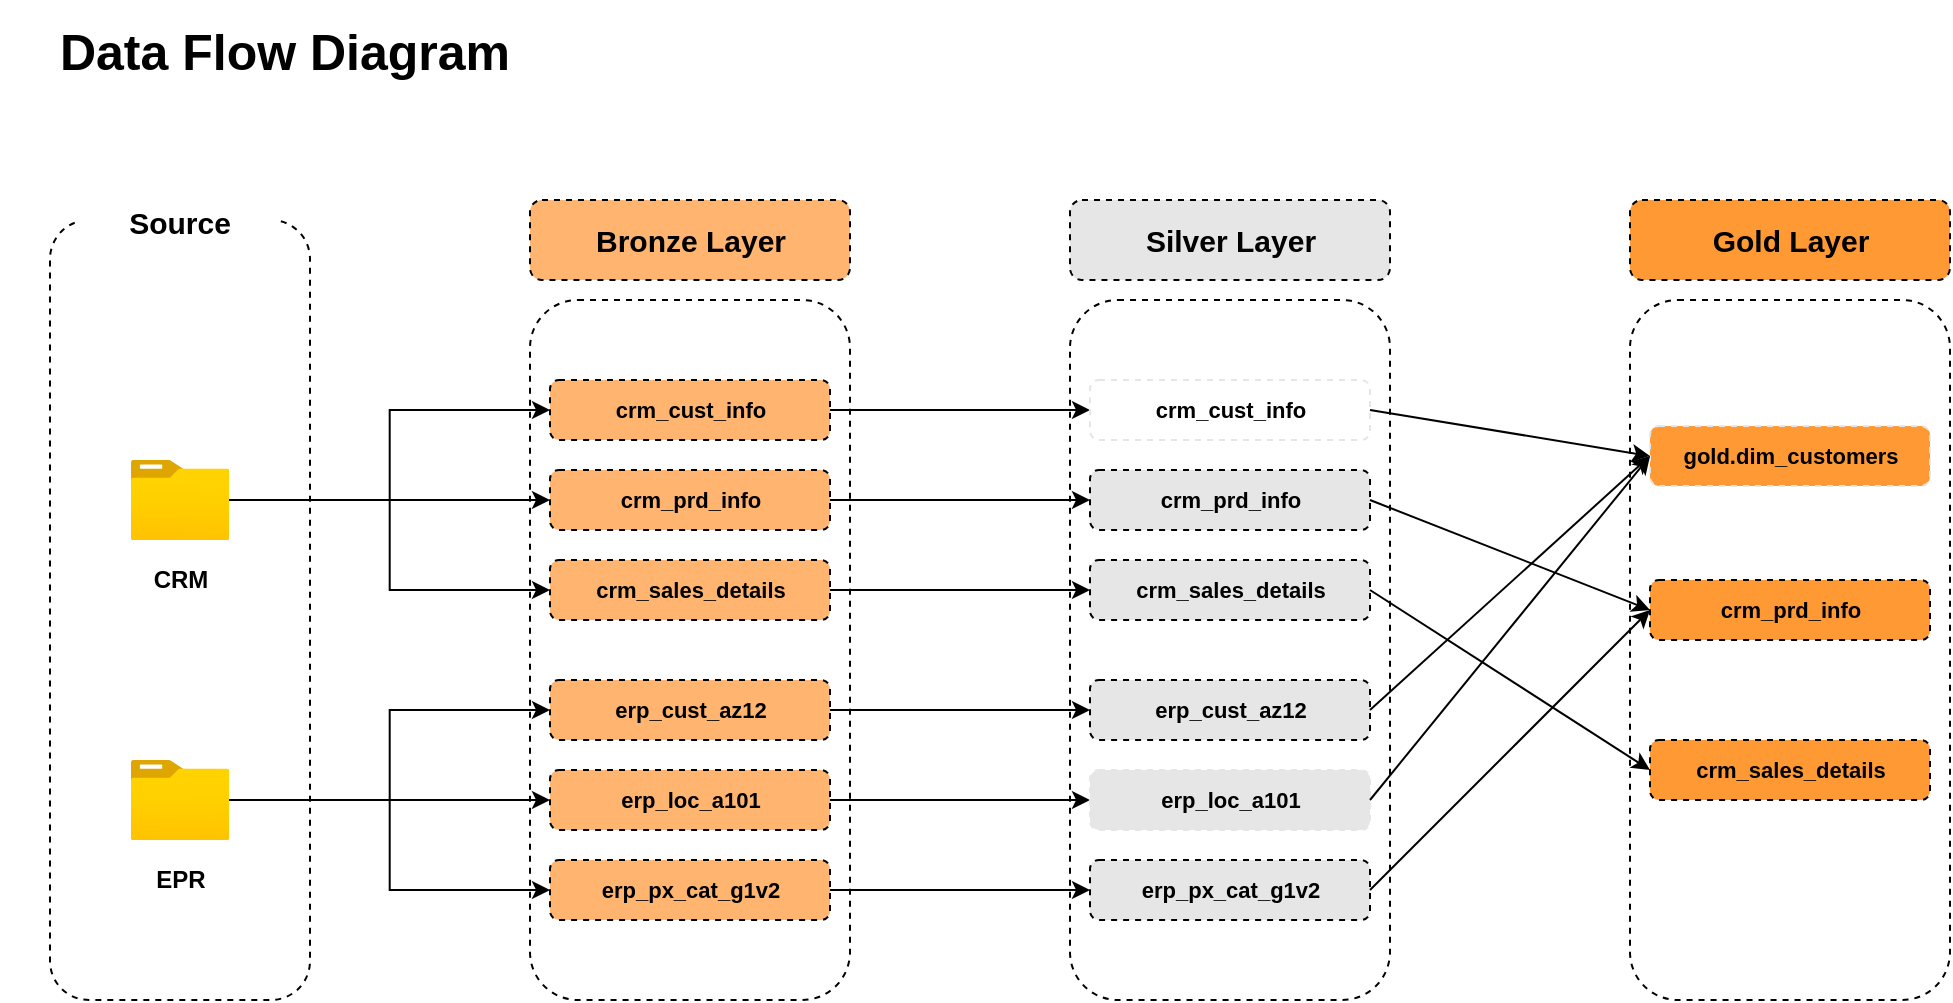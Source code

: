 <mxfile version="28.0.6">
  <diagram name="Page-1" id="S_NLocqx6ZLZZiYWqZ6H">
    <mxGraphModel dx="1028" dy="611" grid="1" gridSize="10" guides="1" tooltips="1" connect="1" arrows="1" fold="1" page="1" pageScale="1" pageWidth="850" pageHeight="1100" math="0" shadow="0">
      <root>
        <mxCell id="0" />
        <mxCell id="1" parent="0" />
        <mxCell id="zRd1dK53IkHXHY7G26Ma-2" value="" style="rounded=1;whiteSpace=wrap;html=1;fillColor=none;strokeColor=default;dashed=1;" parent="1" vertex="1">
          <mxGeometry x="80" y="160" width="130" height="390" as="geometry" />
        </mxCell>
        <mxCell id="zRd1dK53IkHXHY7G26Ma-3" value="Source" style="rounded=0;whiteSpace=wrap;html=1;strokeColor=none;fontStyle=1;fontSize=15;" parent="1" vertex="1">
          <mxGeometry x="95" y="146" width="100" height="30" as="geometry" />
        </mxCell>
        <mxCell id="zRd1dK53IkHXHY7G26Ma-16" style="edgeStyle=orthogonalEdgeStyle;rounded=0;orthogonalLoop=1;jettySize=auto;html=1;entryX=0;entryY=0.5;entryDx=0;entryDy=0;" parent="1" source="zRd1dK53IkHXHY7G26Ma-4" target="zRd1dK53IkHXHY7G26Ma-11" edge="1">
          <mxGeometry relative="1" as="geometry" />
        </mxCell>
        <mxCell id="zRd1dK53IkHXHY7G26Ma-17" style="edgeStyle=orthogonalEdgeStyle;rounded=0;orthogonalLoop=1;jettySize=auto;html=1;entryX=0;entryY=0.5;entryDx=0;entryDy=0;" parent="1" source="zRd1dK53IkHXHY7G26Ma-4" target="zRd1dK53IkHXHY7G26Ma-10" edge="1">
          <mxGeometry relative="1" as="geometry" />
        </mxCell>
        <mxCell id="zRd1dK53IkHXHY7G26Ma-18" style="edgeStyle=orthogonalEdgeStyle;rounded=0;orthogonalLoop=1;jettySize=auto;html=1;entryX=0;entryY=0.5;entryDx=0;entryDy=0;" parent="1" source="zRd1dK53IkHXHY7G26Ma-4" target="zRd1dK53IkHXHY7G26Ma-12" edge="1">
          <mxGeometry relative="1" as="geometry" />
        </mxCell>
        <mxCell id="zRd1dK53IkHXHY7G26Ma-4" value="" style="image;aspect=fixed;html=1;points=[];align=center;fontSize=12;image=img/lib/azure2/general/Folder_Blank.svg;" parent="1" vertex="1">
          <mxGeometry x="120.37" y="280" width="49.29" height="40" as="geometry" />
        </mxCell>
        <mxCell id="zRd1dK53IkHXHY7G26Ma-5" value="CRM" style="rounded=0;whiteSpace=wrap;html=1;strokeColor=none;fontStyle=1;fontSize=12;" parent="1" vertex="1">
          <mxGeometry x="112.51" y="330" width="65" height="20" as="geometry" />
        </mxCell>
        <mxCell id="zRd1dK53IkHXHY7G26Ma-19" style="edgeStyle=orthogonalEdgeStyle;rounded=0;orthogonalLoop=1;jettySize=auto;html=1;entryX=0;entryY=0.5;entryDx=0;entryDy=0;" parent="1" source="zRd1dK53IkHXHY7G26Ma-6" target="zRd1dK53IkHXHY7G26Ma-14" edge="1">
          <mxGeometry relative="1" as="geometry" />
        </mxCell>
        <mxCell id="zRd1dK53IkHXHY7G26Ma-20" style="edgeStyle=orthogonalEdgeStyle;rounded=0;orthogonalLoop=1;jettySize=auto;html=1;entryX=0;entryY=0.5;entryDx=0;entryDy=0;" parent="1" source="zRd1dK53IkHXHY7G26Ma-6" target="zRd1dK53IkHXHY7G26Ma-13" edge="1">
          <mxGeometry relative="1" as="geometry" />
        </mxCell>
        <mxCell id="zRd1dK53IkHXHY7G26Ma-21" style="edgeStyle=orthogonalEdgeStyle;rounded=0;orthogonalLoop=1;jettySize=auto;html=1;entryX=0;entryY=0.5;entryDx=0;entryDy=0;" parent="1" source="zRd1dK53IkHXHY7G26Ma-6" target="zRd1dK53IkHXHY7G26Ma-15" edge="1">
          <mxGeometry relative="1" as="geometry" />
        </mxCell>
        <mxCell id="zRd1dK53IkHXHY7G26Ma-6" value="" style="image;aspect=fixed;html=1;points=[];align=center;fontSize=12;image=img/lib/azure2/general/Folder_Blank.svg;" parent="1" vertex="1">
          <mxGeometry x="120.36" y="430" width="49.29" height="40" as="geometry" />
        </mxCell>
        <mxCell id="zRd1dK53IkHXHY7G26Ma-7" value="EPR" style="rounded=0;whiteSpace=wrap;html=1;strokeColor=none;fontStyle=1;fontSize=12;" parent="1" vertex="1">
          <mxGeometry x="112.5" y="480" width="65" height="20" as="geometry" />
        </mxCell>
        <mxCell id="zRd1dK53IkHXHY7G26Ma-8" value="" style="rounded=1;whiteSpace=wrap;html=1;dashed=1;fillColor=none;" parent="1" vertex="1">
          <mxGeometry x="320" y="200" width="160" height="350" as="geometry" />
        </mxCell>
        <mxCell id="zRd1dK53IkHXHY7G26Ma-9" value="Bronze Layer" style="rounded=1;html=1;dashed=1;fontStyle=1;fontSize=15;fillColor=#FFB570;fontColor=#000000;" parent="1" vertex="1">
          <mxGeometry x="320" y="150" width="160" height="40" as="geometry" />
        </mxCell>
        <mxCell id="gFEdXhWNWUbsvjmmdxZa-9" style="edgeStyle=orthogonalEdgeStyle;rounded=0;orthogonalLoop=1;jettySize=auto;html=1;entryX=0;entryY=0.5;entryDx=0;entryDy=0;" parent="1" source="zRd1dK53IkHXHY7G26Ma-10" target="gFEdXhWNWUbsvjmmdxZa-3" edge="1">
          <mxGeometry relative="1" as="geometry" />
        </mxCell>
        <mxCell id="zRd1dK53IkHXHY7G26Ma-10" value="crm_cust_info" style="rounded=1;html=1;dashed=1;fontStyle=1;fontSize=11;fillColor=#FFB570;fontColor=#000000;" parent="1" vertex="1">
          <mxGeometry x="330" y="240" width="140" height="30" as="geometry" />
        </mxCell>
        <mxCell id="gFEdXhWNWUbsvjmmdxZa-10" style="edgeStyle=orthogonalEdgeStyle;rounded=0;orthogonalLoop=1;jettySize=auto;html=1;entryX=0;entryY=0.5;entryDx=0;entryDy=0;" parent="1" source="zRd1dK53IkHXHY7G26Ma-11" target="gFEdXhWNWUbsvjmmdxZa-4" edge="1">
          <mxGeometry relative="1" as="geometry" />
        </mxCell>
        <mxCell id="zRd1dK53IkHXHY7G26Ma-11" value="crm_prd_info" style="rounded=1;html=1;dashed=1;fontStyle=1;fontSize=11;fillColor=#FFB570;fontColor=#000000;" parent="1" vertex="1">
          <mxGeometry x="330" y="285" width="140" height="30" as="geometry" />
        </mxCell>
        <mxCell id="gFEdXhWNWUbsvjmmdxZa-11" style="edgeStyle=orthogonalEdgeStyle;rounded=0;orthogonalLoop=1;jettySize=auto;html=1;" parent="1" source="zRd1dK53IkHXHY7G26Ma-12" target="gFEdXhWNWUbsvjmmdxZa-5" edge="1">
          <mxGeometry relative="1" as="geometry" />
        </mxCell>
        <mxCell id="zRd1dK53IkHXHY7G26Ma-12" value="crm_sales_details" style="rounded=1;html=1;dashed=1;fontStyle=1;fontSize=11;fillColor=#FFB570;fontColor=#000000;" parent="1" vertex="1">
          <mxGeometry x="330" y="330" width="140" height="30" as="geometry" />
        </mxCell>
        <mxCell id="gFEdXhWNWUbsvjmmdxZa-12" style="edgeStyle=orthogonalEdgeStyle;rounded=0;orthogonalLoop=1;jettySize=auto;html=1;entryX=0;entryY=0.5;entryDx=0;entryDy=0;" parent="1" source="zRd1dK53IkHXHY7G26Ma-13" target="gFEdXhWNWUbsvjmmdxZa-6" edge="1">
          <mxGeometry relative="1" as="geometry" />
        </mxCell>
        <mxCell id="zRd1dK53IkHXHY7G26Ma-13" value="erp_cust_az12" style="rounded=1;html=1;dashed=1;fontStyle=1;fontSize=11;fillColor=#FFB570;fontColor=#000000;" parent="1" vertex="1">
          <mxGeometry x="330" y="390" width="140" height="30" as="geometry" />
        </mxCell>
        <mxCell id="gFEdXhWNWUbsvjmmdxZa-13" style="edgeStyle=orthogonalEdgeStyle;rounded=0;orthogonalLoop=1;jettySize=auto;html=1;entryX=0;entryY=0.5;entryDx=0;entryDy=0;" parent="1" source="zRd1dK53IkHXHY7G26Ma-14" target="gFEdXhWNWUbsvjmmdxZa-7" edge="1">
          <mxGeometry relative="1" as="geometry" />
        </mxCell>
        <mxCell id="zRd1dK53IkHXHY7G26Ma-14" value="erp_loc_a101" style="rounded=1;html=1;dashed=1;fontStyle=1;fontSize=11;fillColor=#FFB570;fontColor=#000000;" parent="1" vertex="1">
          <mxGeometry x="330" y="435" width="140" height="30" as="geometry" />
        </mxCell>
        <mxCell id="gFEdXhWNWUbsvjmmdxZa-14" style="edgeStyle=orthogonalEdgeStyle;rounded=0;orthogonalLoop=1;jettySize=auto;html=1;entryX=0;entryY=0.5;entryDx=0;entryDy=0;" parent="1" source="zRd1dK53IkHXHY7G26Ma-15" target="gFEdXhWNWUbsvjmmdxZa-8" edge="1">
          <mxGeometry relative="1" as="geometry" />
        </mxCell>
        <mxCell id="zRd1dK53IkHXHY7G26Ma-15" value="erp_px_cat_g1v2" style="rounded=1;html=1;dashed=1;fontStyle=1;fontSize=11;fillColor=#FFB570;fontColor=#000000;" parent="1" vertex="1">
          <mxGeometry x="330" y="480" width="140" height="30" as="geometry" />
        </mxCell>
        <mxCell id="zRd1dK53IkHXHY7G26Ma-22" value="Data Flow Diagram" style="text;html=1;align=center;verticalAlign=middle;whiteSpace=wrap;rounded=0;fontStyle=1;fontSize=25;" parent="1" vertex="1">
          <mxGeometry x="55" y="50" width="285" height="50" as="geometry" />
        </mxCell>
        <mxCell id="gFEdXhWNWUbsvjmmdxZa-1" value="" style="rounded=1;whiteSpace=wrap;html=1;dashed=1;fillColor=none;" parent="1" vertex="1">
          <mxGeometry x="590" y="200" width="160" height="350" as="geometry" />
        </mxCell>
        <mxCell id="gFEdXhWNWUbsvjmmdxZa-2" value="&lt;font style=&quot;color: rgb(0, 0, 0);&quot;&gt;Silver&lt;span style=&quot;background-color: transparent;&quot;&gt;&amp;nbsp;Layer&lt;/span&gt;&lt;/font&gt;" style="rounded=1;html=1;dashed=1;fontStyle=1;fontSize=15;fillColor=#E6E6E6;fontColor=#000000;" parent="1" vertex="1">
          <mxGeometry x="590" y="150" width="160" height="40" as="geometry" />
        </mxCell>
        <mxCell id="gFEdXhWNWUbsvjmmdxZa-3" value="crm_cust_info" style="rounded=1;html=1;dashed=1;fontStyle=1;fontSize=11;fillColor=#FFFFFF;fontColor=#000000;strokeColor=#E6E6E6;" parent="1" vertex="1">
          <mxGeometry x="600" y="240" width="140" height="30" as="geometry" />
        </mxCell>
        <mxCell id="gFEdXhWNWUbsvjmmdxZa-4" value="crm_prd_info" style="rounded=1;html=1;dashed=1;fontStyle=1;fontSize=11;fillColor=#E6E6E6;fontColor=#000000;" parent="1" vertex="1">
          <mxGeometry x="600" y="285" width="140" height="30" as="geometry" />
        </mxCell>
        <mxCell id="gFEdXhWNWUbsvjmmdxZa-5" value="crm_sales_details" style="rounded=1;html=1;dashed=1;fontStyle=1;fontSize=11;fillColor=#E6E6E6;fontColor=#000000;" parent="1" vertex="1">
          <mxGeometry x="600" y="330" width="140" height="30" as="geometry" />
        </mxCell>
        <mxCell id="gFEdXhWNWUbsvjmmdxZa-6" value="erp_cust_az12" style="rounded=1;html=1;dashed=1;fontStyle=1;fontSize=11;fillColor=#E6E6E6;fontColor=#000000;" parent="1" vertex="1">
          <mxGeometry x="600" y="390" width="140" height="30" as="geometry" />
        </mxCell>
        <mxCell id="gFEdXhWNWUbsvjmmdxZa-7" value="erp_loc_a101" style="rounded=1;html=1;dashed=1;fontStyle=1;fontSize=11;fillColor=#E6E6E6;fontColor=#000000;strokeColor=#E6E6E6;" parent="1" vertex="1">
          <mxGeometry x="600" y="435" width="140" height="30" as="geometry" />
        </mxCell>
        <mxCell id="gFEdXhWNWUbsvjmmdxZa-8" value="erp_px_cat_g1v2" style="rounded=1;html=1;dashed=1;fontStyle=1;fontSize=11;fillColor=#E6E6E6;fontColor=#000000;" parent="1" vertex="1">
          <mxGeometry x="600" y="480" width="140" height="30" as="geometry" />
        </mxCell>
        <mxCell id="EVbSga6ZJ_uvaq_gg7oQ-1" value="" style="rounded=1;whiteSpace=wrap;html=1;dashed=1;fillColor=none;" vertex="1" parent="1">
          <mxGeometry x="870" y="200" width="160" height="350" as="geometry" />
        </mxCell>
        <mxCell id="EVbSga6ZJ_uvaq_gg7oQ-2" value="&lt;font color=&quot;#000000&quot;&gt;Gold Layer&lt;/font&gt;" style="rounded=1;html=1;dashed=1;fontStyle=1;fontSize=15;fillColor=#FF9933;fontColor=#000000;" vertex="1" parent="1">
          <mxGeometry x="870" y="150" width="160" height="40" as="geometry" />
        </mxCell>
        <mxCell id="EVbSga6ZJ_uvaq_gg7oQ-3" value="gold.dim_customers" style="rounded=1;html=1;dashed=1;fontStyle=1;fontSize=11;fillColor=#FF9933;fontColor=#000000;strokeColor=#E6E6E6;" vertex="1" parent="1">
          <mxGeometry x="880" y="263" width="140" height="30" as="geometry" />
        </mxCell>
        <mxCell id="EVbSga6ZJ_uvaq_gg7oQ-4" value="crm_prd_info" style="rounded=1;html=1;dashed=1;fontStyle=1;fontSize=11;fillColor=#FF9933;fontColor=#000000;" vertex="1" parent="1">
          <mxGeometry x="880" y="340" width="140" height="30" as="geometry" />
        </mxCell>
        <mxCell id="EVbSga6ZJ_uvaq_gg7oQ-5" value="crm_sales_details" style="rounded=1;html=1;dashed=1;fontStyle=1;fontSize=11;fillColor=#FF9933;fontColor=#000000;" vertex="1" parent="1">
          <mxGeometry x="880" y="420" width="140" height="30" as="geometry" />
        </mxCell>
        <mxCell id="EVbSga6ZJ_uvaq_gg7oQ-11" value="" style="endArrow=classic;html=1;rounded=0;entryX=0;entryY=0.5;entryDx=0;entryDy=0;exitX=1;exitY=0.5;exitDx=0;exitDy=0;" edge="1" parent="1" source="gFEdXhWNWUbsvjmmdxZa-3" target="EVbSga6ZJ_uvaq_gg7oQ-3">
          <mxGeometry width="50" height="50" relative="1" as="geometry">
            <mxPoint x="530" y="330" as="sourcePoint" />
            <mxPoint x="580" y="280" as="targetPoint" />
          </mxGeometry>
        </mxCell>
        <mxCell id="EVbSga6ZJ_uvaq_gg7oQ-12" value="" style="endArrow=classic;html=1;rounded=0;entryX=0;entryY=0.5;entryDx=0;entryDy=0;exitX=1;exitY=0.5;exitDx=0;exitDy=0;" edge="1" parent="1" source="gFEdXhWNWUbsvjmmdxZa-4" target="EVbSga6ZJ_uvaq_gg7oQ-4">
          <mxGeometry width="50" height="50" relative="1" as="geometry">
            <mxPoint x="740" y="325" as="sourcePoint" />
            <mxPoint x="880" y="355" as="targetPoint" />
          </mxGeometry>
        </mxCell>
        <mxCell id="EVbSga6ZJ_uvaq_gg7oQ-13" value="" style="endArrow=classic;html=1;rounded=0;entryX=0;entryY=0.5;entryDx=0;entryDy=0;exitX=1;exitY=0.5;exitDx=0;exitDy=0;" edge="1" parent="1" source="gFEdXhWNWUbsvjmmdxZa-6" target="EVbSga6ZJ_uvaq_gg7oQ-3">
          <mxGeometry width="50" height="50" relative="1" as="geometry">
            <mxPoint x="790" y="352" as="sourcePoint" />
            <mxPoint x="930" y="330" as="targetPoint" />
          </mxGeometry>
        </mxCell>
        <mxCell id="EVbSga6ZJ_uvaq_gg7oQ-14" value="" style="endArrow=classic;html=1;rounded=0;entryX=0;entryY=0.5;entryDx=0;entryDy=0;exitX=1;exitY=0.5;exitDx=0;exitDy=0;" edge="1" parent="1" source="gFEdXhWNWUbsvjmmdxZa-7" target="EVbSga6ZJ_uvaq_gg7oQ-3">
          <mxGeometry width="50" height="50" relative="1" as="geometry">
            <mxPoint x="810" y="507" as="sourcePoint" />
            <mxPoint x="950" y="380" as="targetPoint" />
          </mxGeometry>
        </mxCell>
        <mxCell id="EVbSga6ZJ_uvaq_gg7oQ-15" value="" style="endArrow=classic;html=1;rounded=0;entryX=0;entryY=0.5;entryDx=0;entryDy=0;exitX=1;exitY=0.5;exitDx=0;exitDy=0;" edge="1" parent="1" source="gFEdXhWNWUbsvjmmdxZa-8" target="EVbSga6ZJ_uvaq_gg7oQ-4">
          <mxGeometry width="50" height="50" relative="1" as="geometry">
            <mxPoint x="850" y="467" as="sourcePoint" />
            <mxPoint x="990" y="340" as="targetPoint" />
          </mxGeometry>
        </mxCell>
        <mxCell id="EVbSga6ZJ_uvaq_gg7oQ-16" value="" style="endArrow=classic;html=1;rounded=0;entryX=0;entryY=0.5;entryDx=0;entryDy=0;exitX=1;exitY=0.5;exitDx=0;exitDy=0;" edge="1" parent="1" source="gFEdXhWNWUbsvjmmdxZa-5" target="EVbSga6ZJ_uvaq_gg7oQ-5">
          <mxGeometry width="50" height="50" relative="1" as="geometry">
            <mxPoint x="820" y="527" as="sourcePoint" />
            <mxPoint x="960" y="400" as="targetPoint" />
          </mxGeometry>
        </mxCell>
      </root>
    </mxGraphModel>
  </diagram>
</mxfile>
